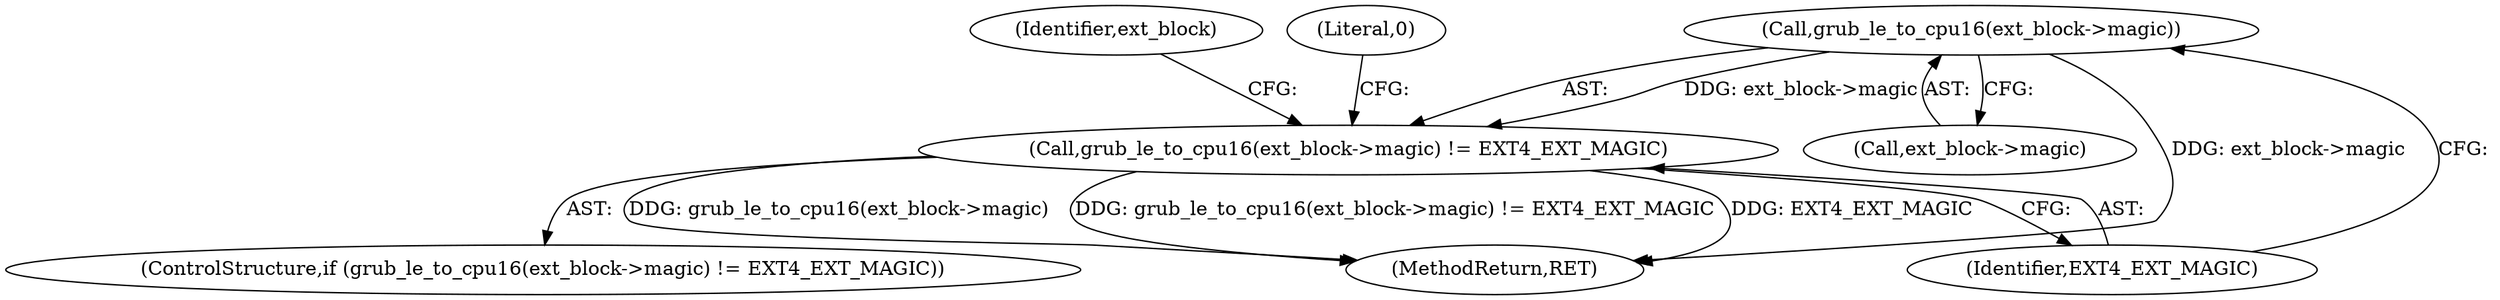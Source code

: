 digraph "0_radare2_65000a7fd9eea62359e6d6714f17b94a99a82edd_1@pointer" {
"1000121" [label="(Call,grub_le_to_cpu16(ext_block->magic))"];
"1000120" [label="(Call,grub_le_to_cpu16(ext_block->magic) != EXT4_EXT_MAGIC)"];
"1000125" [label="(Identifier,EXT4_EXT_MAGIC)"];
"1000122" [label="(Call,ext_block->magic)"];
"1000119" [label="(ControlStructure,if (grub_le_to_cpu16(ext_block->magic) != EXT4_EXT_MAGIC))"];
"1000121" [label="(Call,grub_le_to_cpu16(ext_block->magic))"];
"1000120" [label="(Call,grub_le_to_cpu16(ext_block->magic) != EXT4_EXT_MAGIC)"];
"1000131" [label="(Identifier,ext_block)"];
"1000206" [label="(MethodReturn,RET)"];
"1000127" [label="(Literal,0)"];
"1000121" -> "1000120"  [label="AST: "];
"1000121" -> "1000122"  [label="CFG: "];
"1000122" -> "1000121"  [label="AST: "];
"1000125" -> "1000121"  [label="CFG: "];
"1000121" -> "1000206"  [label="DDG: ext_block->magic"];
"1000121" -> "1000120"  [label="DDG: ext_block->magic"];
"1000120" -> "1000119"  [label="AST: "];
"1000120" -> "1000125"  [label="CFG: "];
"1000125" -> "1000120"  [label="AST: "];
"1000127" -> "1000120"  [label="CFG: "];
"1000131" -> "1000120"  [label="CFG: "];
"1000120" -> "1000206"  [label="DDG: EXT4_EXT_MAGIC"];
"1000120" -> "1000206"  [label="DDG: grub_le_to_cpu16(ext_block->magic)"];
"1000120" -> "1000206"  [label="DDG: grub_le_to_cpu16(ext_block->magic) != EXT4_EXT_MAGIC"];
}
